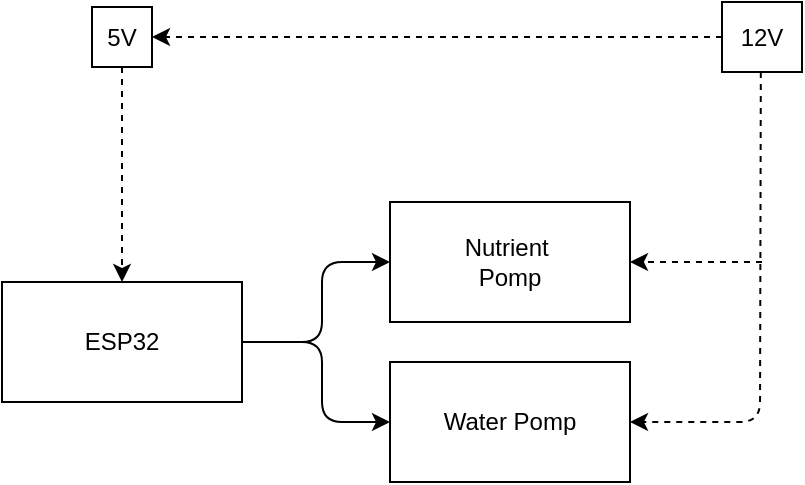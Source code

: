 <mxfile version="14.1.8" type="device"><diagram id="XIGf9U0vCfdFyPdpnay7" name="Page-1"><mxGraphModel dx="1221" dy="705" grid="0" gridSize="10" guides="1" tooltips="1" connect="1" arrows="1" fold="1" page="1" pageScale="1" pageWidth="827" pageHeight="1169" math="0" shadow="0"><root><mxCell id="0"/><mxCell id="1" parent="0"/><mxCell id="uROGyodDysjTl5_bG10c-1" value="ESP32&lt;br&gt;" style="rounded=0;whiteSpace=wrap;html=1;" vertex="1" parent="1"><mxGeometry x="100" y="240" width="120" height="60" as="geometry"/></mxCell><mxCell id="uROGyodDysjTl5_bG10c-2" value="Nutrient&amp;nbsp;&lt;br&gt;Pomp" style="rounded=0;whiteSpace=wrap;html=1;" vertex="1" parent="1"><mxGeometry x="294" y="200" width="120" height="60" as="geometry"/></mxCell><mxCell id="uROGyodDysjTl5_bG10c-3" value="Water Pomp" style="rounded=0;whiteSpace=wrap;html=1;" vertex="1" parent="1"><mxGeometry x="294" y="280" width="120" height="60" as="geometry"/></mxCell><mxCell id="uROGyodDysjTl5_bG10c-4" value="5V&lt;br&gt;" style="rounded=0;whiteSpace=wrap;html=1;" vertex="1" parent="1"><mxGeometry x="145" y="102.5" width="30" height="30" as="geometry"/></mxCell><mxCell id="uROGyodDysjTl5_bG10c-5" value="12V" style="rounded=0;whiteSpace=wrap;html=1;" vertex="1" parent="1"><mxGeometry x="460" y="100" width="40" height="35" as="geometry"/></mxCell><mxCell id="uROGyodDysjTl5_bG10c-6" value="" style="endArrow=classic;html=1;exitX=1;exitY=0.5;exitDx=0;exitDy=0;entryX=0;entryY=0.5;entryDx=0;entryDy=0;" edge="1" parent="1" source="uROGyodDysjTl5_bG10c-1" target="uROGyodDysjTl5_bG10c-2"><mxGeometry width="50" height="50" relative="1" as="geometry"><mxPoint x="280" y="290" as="sourcePoint"/><mxPoint x="330" y="240" as="targetPoint"/><Array as="points"><mxPoint x="260" y="270"/><mxPoint x="260" y="230"/></Array></mxGeometry></mxCell><mxCell id="uROGyodDysjTl5_bG10c-7" value="" style="endArrow=classic;html=1;entryX=0;entryY=0.5;entryDx=0;entryDy=0;" edge="1" parent="1" target="uROGyodDysjTl5_bG10c-3"><mxGeometry width="50" height="50" relative="1" as="geometry"><mxPoint x="230" y="270" as="sourcePoint"/><mxPoint x="304" y="240" as="targetPoint"/><Array as="points"><mxPoint x="220" y="270"/><mxPoint x="260" y="270"/><mxPoint x="260" y="310"/></Array></mxGeometry></mxCell><mxCell id="uROGyodDysjTl5_bG10c-8" value="" style="endArrow=classic;html=1;entryX=1;entryY=0.5;entryDx=0;entryDy=0;exitX=0;exitY=0.5;exitDx=0;exitDy=0;dashed=1;" edge="1" parent="1" source="uROGyodDysjTl5_bG10c-5" target="uROGyodDysjTl5_bG10c-4"><mxGeometry width="50" height="50" relative="1" as="geometry"><mxPoint x="90" y="220" as="sourcePoint"/><mxPoint x="140" y="170" as="targetPoint"/></mxGeometry></mxCell><mxCell id="uROGyodDysjTl5_bG10c-12" value="" style="endArrow=classic;html=1;entryX=0.5;entryY=0;entryDx=0;entryDy=0;exitX=0.5;exitY=1;exitDx=0;exitDy=0;dashed=1;" edge="1" parent="1" source="uROGyodDysjTl5_bG10c-4" target="uROGyodDysjTl5_bG10c-1"><mxGeometry width="50" height="50" relative="1" as="geometry"><mxPoint x="470" y="127.5" as="sourcePoint"/><mxPoint x="185" y="127.5" as="targetPoint"/></mxGeometry></mxCell><mxCell id="uROGyodDysjTl5_bG10c-13" value="" style="endArrow=classic;html=1;exitX=0.5;exitY=1;exitDx=0;exitDy=0;dashed=1;entryX=1;entryY=0.5;entryDx=0;entryDy=0;" edge="1" parent="1" target="uROGyodDysjTl5_bG10c-3"><mxGeometry width="50" height="50" relative="1" as="geometry"><mxPoint x="479.41" y="135" as="sourcePoint"/><mxPoint x="479" y="320" as="targetPoint"/><Array as="points"><mxPoint x="479" y="310"/></Array></mxGeometry></mxCell><mxCell id="uROGyodDysjTl5_bG10c-14" value="" style="endArrow=classic;html=1;entryX=1;entryY=0.5;entryDx=0;entryDy=0;dashed=1;" edge="1" parent="1" target="uROGyodDysjTl5_bG10c-2"><mxGeometry width="50" height="50" relative="1" as="geometry"><mxPoint x="480" y="230" as="sourcePoint"/><mxPoint x="510" y="317.5" as="targetPoint"/></mxGeometry></mxCell></root></mxGraphModel></diagram></mxfile>